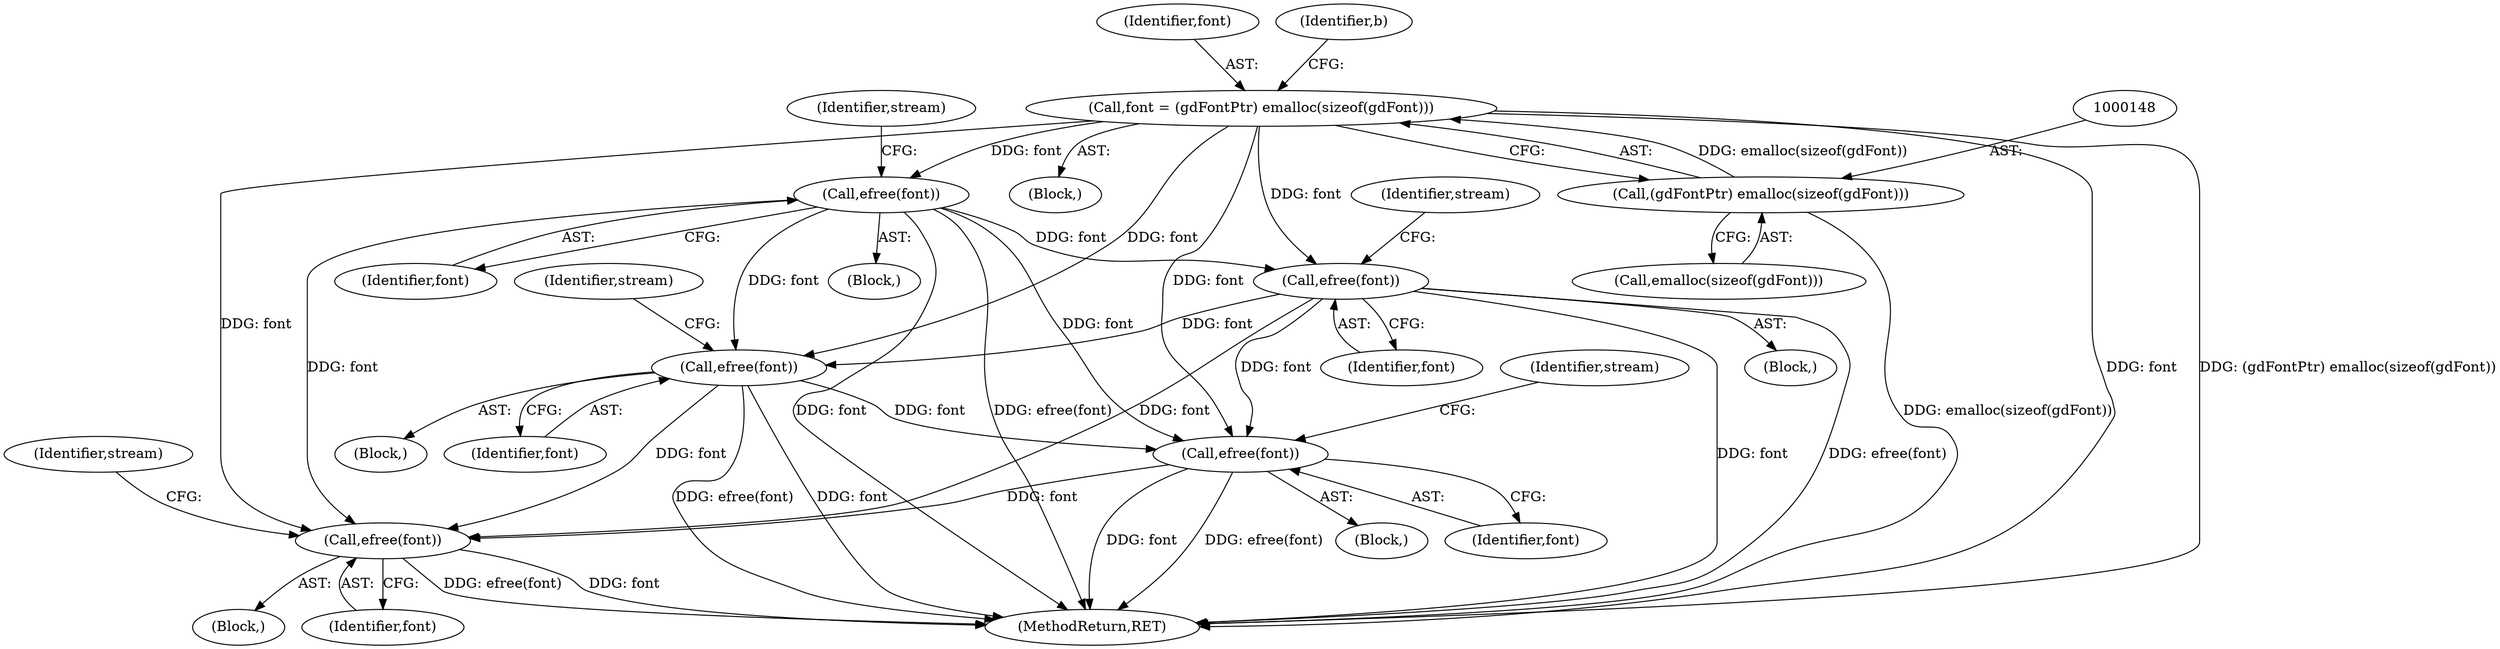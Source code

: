 digraph "0_php_4435b9142ff9813845d5c97ab29a5d637bedb257_1@API" {
"1000302" [label="(Call,efree(font))"];
"1000181" [label="(Call,efree(font))"];
"1000145" [label="(Call,font = (gdFontPtr) emalloc(sizeof(gdFont)))"];
"1000147" [label="(Call,(gdFontPtr) emalloc(sizeof(gdFont)))"];
"1000274" [label="(Call,efree(font))"];
"1000292" [label="(Call,efree(font))"];
"1000346" [label="(Call,efree(font))"];
"1000185" [label="(Identifier,stream)"];
"1000274" [label="(Call,efree(font))"];
"1000104" [label="(Block,)"];
"1000273" [label="(Block,)"];
"1000295" [label="(Identifier,stream)"];
"1000302" [label="(Call,efree(font))"];
"1000146" [label="(Identifier,font)"];
"1000303" [label="(Identifier,font)"];
"1000277" [label="(Identifier,stream)"];
"1000291" [label="(Block,)"];
"1000292" [label="(Call,efree(font))"];
"1000275" [label="(Identifier,font)"];
"1000181" [label="(Call,efree(font))"];
"1000149" [label="(Call,emalloc(sizeof(gdFont)))"];
"1000350" [label="(Identifier,stream)"];
"1000305" [label="(Identifier,stream)"];
"1000182" [label="(Identifier,font)"];
"1000341" [label="(Block,)"];
"1000346" [label="(Call,efree(font))"];
"1000301" [label="(Block,)"];
"1000153" [label="(Identifier,b)"];
"1000147" [label="(Call,(gdFontPtr) emalloc(sizeof(gdFont)))"];
"1000347" [label="(Identifier,font)"];
"1000145" [label="(Call,font = (gdFontPtr) emalloc(sizeof(gdFont)))"];
"1000180" [label="(Block,)"];
"1000361" [label="(MethodReturn,RET)"];
"1000293" [label="(Identifier,font)"];
"1000302" -> "1000301"  [label="AST: "];
"1000302" -> "1000303"  [label="CFG: "];
"1000303" -> "1000302"  [label="AST: "];
"1000305" -> "1000302"  [label="CFG: "];
"1000302" -> "1000361"  [label="DDG: font"];
"1000302" -> "1000361"  [label="DDG: efree(font)"];
"1000181" -> "1000302"  [label="DDG: font"];
"1000274" -> "1000302"  [label="DDG: font"];
"1000292" -> "1000302"  [label="DDG: font"];
"1000145" -> "1000302"  [label="DDG: font"];
"1000302" -> "1000346"  [label="DDG: font"];
"1000181" -> "1000180"  [label="AST: "];
"1000181" -> "1000182"  [label="CFG: "];
"1000182" -> "1000181"  [label="AST: "];
"1000185" -> "1000181"  [label="CFG: "];
"1000181" -> "1000361"  [label="DDG: efree(font)"];
"1000181" -> "1000361"  [label="DDG: font"];
"1000145" -> "1000181"  [label="DDG: font"];
"1000181" -> "1000274"  [label="DDG: font"];
"1000181" -> "1000292"  [label="DDG: font"];
"1000181" -> "1000346"  [label="DDG: font"];
"1000145" -> "1000104"  [label="AST: "];
"1000145" -> "1000147"  [label="CFG: "];
"1000146" -> "1000145"  [label="AST: "];
"1000147" -> "1000145"  [label="AST: "];
"1000153" -> "1000145"  [label="CFG: "];
"1000145" -> "1000361"  [label="DDG: font"];
"1000145" -> "1000361"  [label="DDG: (gdFontPtr) emalloc(sizeof(gdFont))"];
"1000147" -> "1000145"  [label="DDG: emalloc(sizeof(gdFont))"];
"1000145" -> "1000274"  [label="DDG: font"];
"1000145" -> "1000292"  [label="DDG: font"];
"1000145" -> "1000346"  [label="DDG: font"];
"1000147" -> "1000149"  [label="CFG: "];
"1000148" -> "1000147"  [label="AST: "];
"1000149" -> "1000147"  [label="AST: "];
"1000147" -> "1000361"  [label="DDG: emalloc(sizeof(gdFont))"];
"1000274" -> "1000273"  [label="AST: "];
"1000274" -> "1000275"  [label="CFG: "];
"1000275" -> "1000274"  [label="AST: "];
"1000277" -> "1000274"  [label="CFG: "];
"1000274" -> "1000361"  [label="DDG: font"];
"1000274" -> "1000361"  [label="DDG: efree(font)"];
"1000274" -> "1000292"  [label="DDG: font"];
"1000274" -> "1000346"  [label="DDG: font"];
"1000292" -> "1000291"  [label="AST: "];
"1000292" -> "1000293"  [label="CFG: "];
"1000293" -> "1000292"  [label="AST: "];
"1000295" -> "1000292"  [label="CFG: "];
"1000292" -> "1000361"  [label="DDG: efree(font)"];
"1000292" -> "1000361"  [label="DDG: font"];
"1000292" -> "1000346"  [label="DDG: font"];
"1000346" -> "1000341"  [label="AST: "];
"1000346" -> "1000347"  [label="CFG: "];
"1000347" -> "1000346"  [label="AST: "];
"1000350" -> "1000346"  [label="CFG: "];
"1000346" -> "1000361"  [label="DDG: font"];
"1000346" -> "1000361"  [label="DDG: efree(font)"];
}

